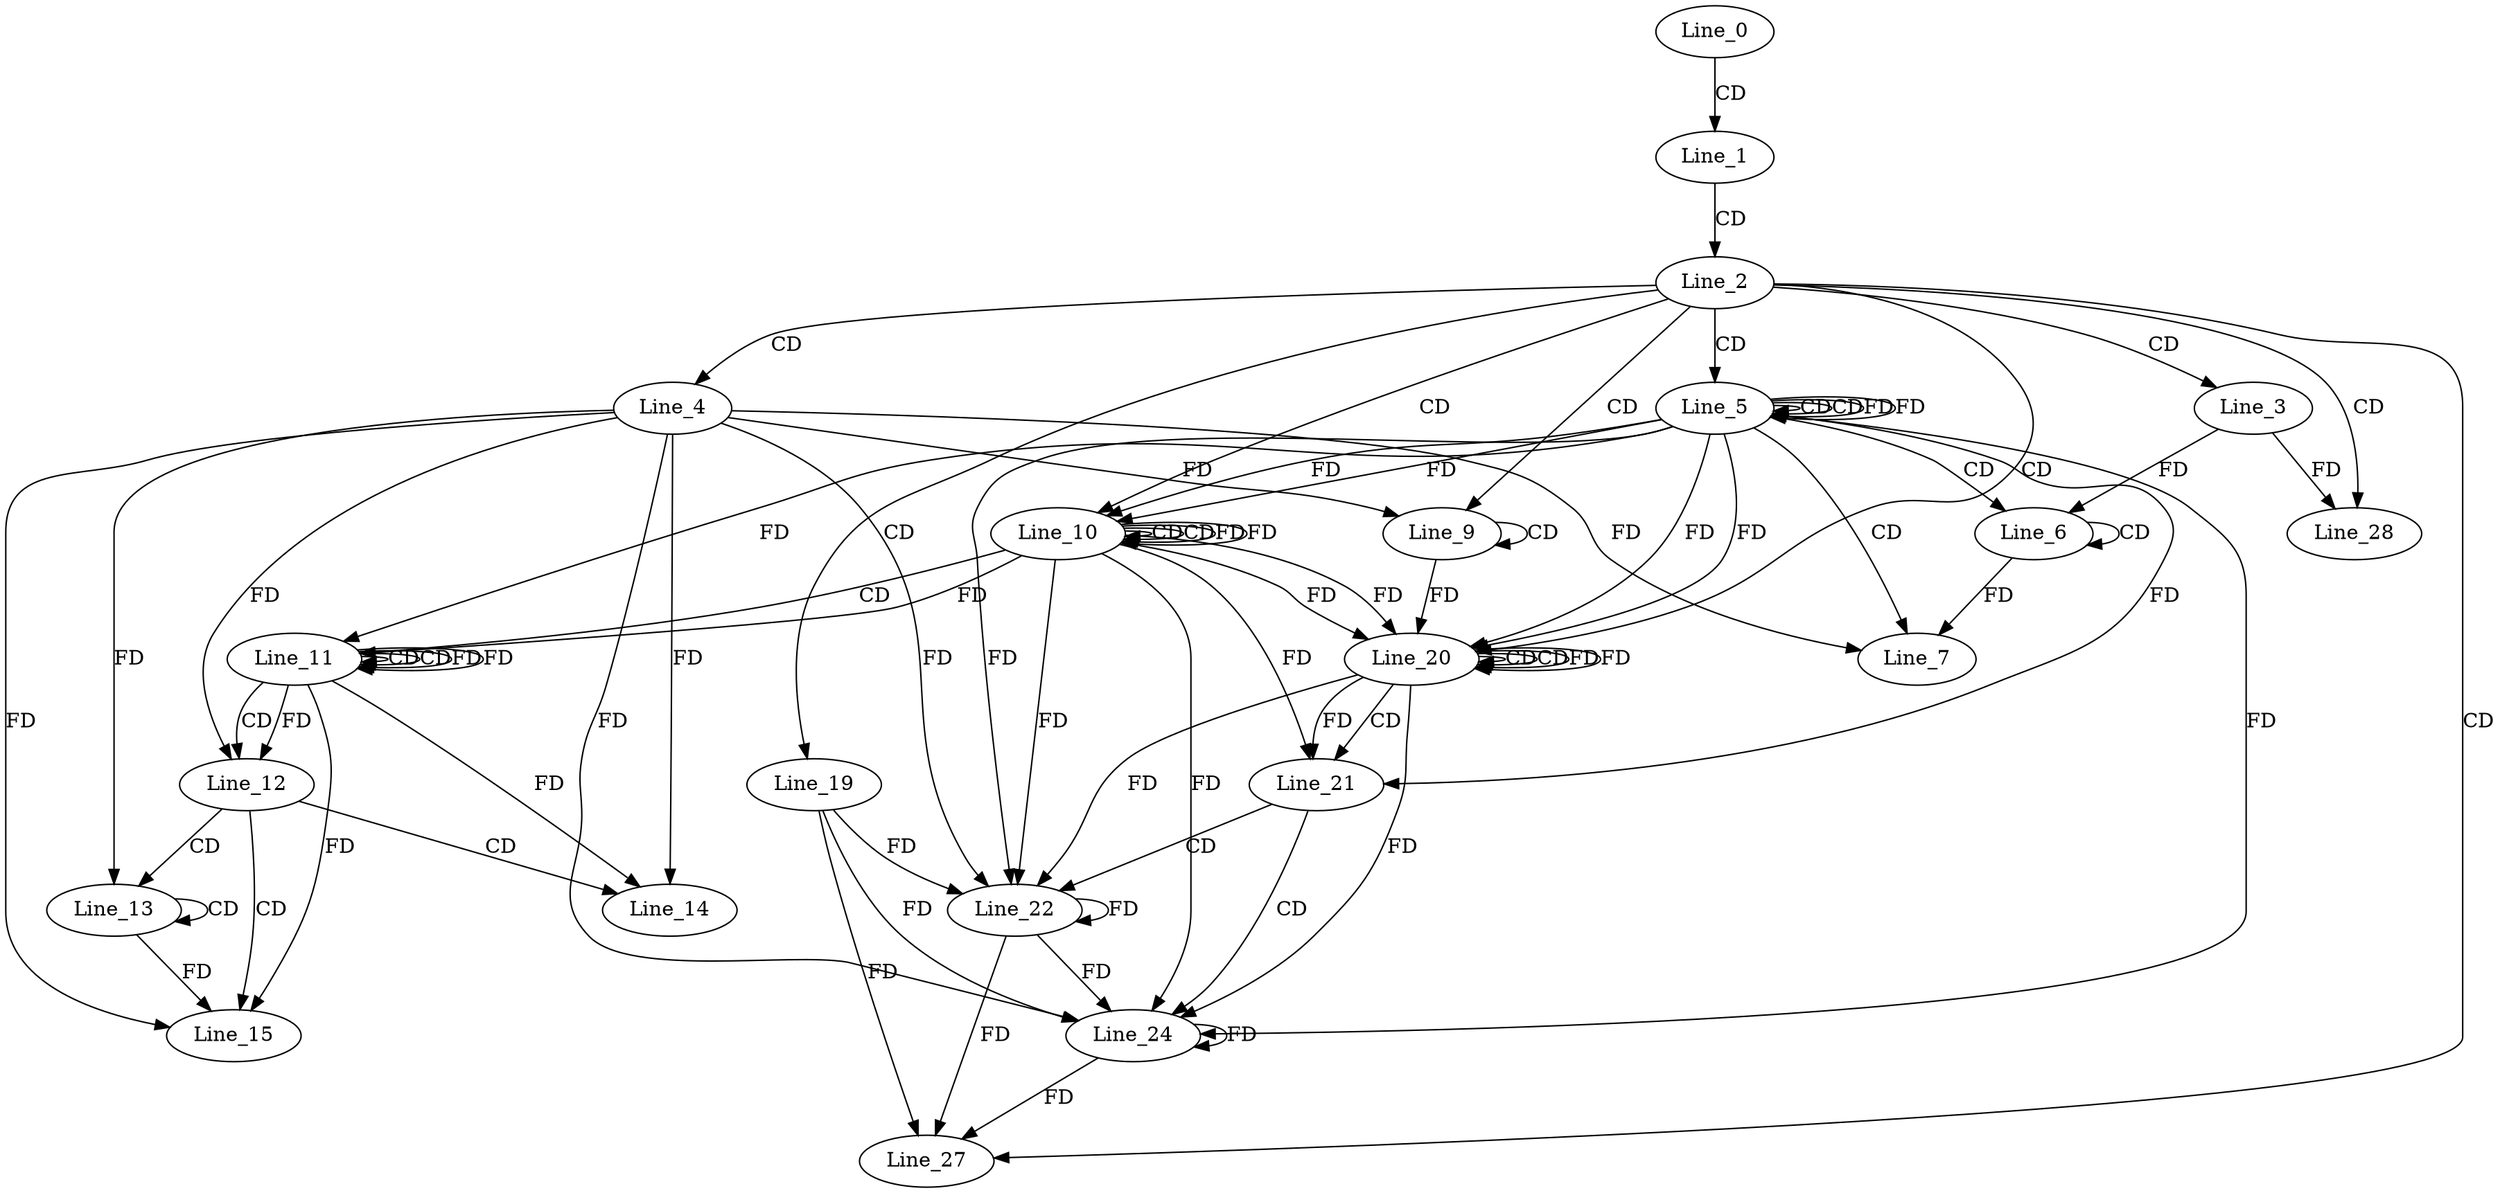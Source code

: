 digraph G {
  Line_0;
  Line_1;
  Line_2;
  Line_3;
  Line_4;
  Line_5;
  Line_5;
  Line_5;
  Line_6;
  Line_6;
  Line_7;
  Line_9;
  Line_9;
  Line_10;
  Line_10;
  Line_10;
  Line_11;
  Line_11;
  Line_11;
  Line_12;
  Line_12;
  Line_12;
  Line_13;
  Line_13;
  Line_14;
  Line_14;
  Line_15;
  Line_19;
  Line_20;
  Line_20;
  Line_20;
  Line_21;
  Line_22;
  Line_22;
  Line_24;
  Line_24;
  Line_27;
  Line_28;
  Line_0 -> Line_1 [ label="CD" ];
  Line_1 -> Line_2 [ label="CD" ];
  Line_2 -> Line_3 [ label="CD" ];
  Line_2 -> Line_4 [ label="CD" ];
  Line_2 -> Line_5 [ label="CD" ];
  Line_5 -> Line_5 [ label="CD" ];
  Line_5 -> Line_5 [ label="CD" ];
  Line_5 -> Line_5 [ label="FD" ];
  Line_5 -> Line_6 [ label="CD" ];
  Line_6 -> Line_6 [ label="CD" ];
  Line_3 -> Line_6 [ label="FD" ];
  Line_5 -> Line_7 [ label="CD" ];
  Line_4 -> Line_7 [ label="FD" ];
  Line_6 -> Line_7 [ label="FD" ];
  Line_2 -> Line_9 [ label="CD" ];
  Line_9 -> Line_9 [ label="CD" ];
  Line_4 -> Line_9 [ label="FD" ];
  Line_2 -> Line_10 [ label="CD" ];
  Line_10 -> Line_10 [ label="CD" ];
  Line_5 -> Line_10 [ label="FD" ];
  Line_10 -> Line_10 [ label="CD" ];
  Line_10 -> Line_10 [ label="FD" ];
  Line_5 -> Line_10 [ label="FD" ];
  Line_10 -> Line_11 [ label="CD" ];
  Line_11 -> Line_11 [ label="CD" ];
  Line_10 -> Line_11 [ label="FD" ];
  Line_5 -> Line_11 [ label="FD" ];
  Line_11 -> Line_11 [ label="CD" ];
  Line_11 -> Line_11 [ label="FD" ];
  Line_11 -> Line_12 [ label="CD" ];
  Line_4 -> Line_12 [ label="FD" ];
  Line_11 -> Line_12 [ label="FD" ];
  Line_12 -> Line_13 [ label="CD" ];
  Line_13 -> Line_13 [ label="CD" ];
  Line_4 -> Line_13 [ label="FD" ];
  Line_12 -> Line_14 [ label="CD" ];
  Line_4 -> Line_14 [ label="FD" ];
  Line_11 -> Line_14 [ label="FD" ];
  Line_12 -> Line_15 [ label="CD" ];
  Line_4 -> Line_15 [ label="FD" ];
  Line_11 -> Line_15 [ label="FD" ];
  Line_13 -> Line_15 [ label="FD" ];
  Line_2 -> Line_19 [ label="CD" ];
  Line_2 -> Line_20 [ label="CD" ];
  Line_20 -> Line_20 [ label="CD" ];
  Line_10 -> Line_20 [ label="FD" ];
  Line_5 -> Line_20 [ label="FD" ];
  Line_9 -> Line_20 [ label="FD" ];
  Line_20 -> Line_20 [ label="CD" ];
  Line_20 -> Line_20 [ label="FD" ];
  Line_10 -> Line_20 [ label="FD" ];
  Line_5 -> Line_20 [ label="FD" ];
  Line_20 -> Line_21 [ label="CD" ];
  Line_20 -> Line_21 [ label="FD" ];
  Line_10 -> Line_21 [ label="FD" ];
  Line_5 -> Line_21 [ label="FD" ];
  Line_21 -> Line_22 [ label="CD" ];
  Line_22 -> Line_22 [ label="FD" ];
  Line_19 -> Line_22 [ label="FD" ];
  Line_4 -> Line_22 [ label="FD" ];
  Line_20 -> Line_22 [ label="FD" ];
  Line_10 -> Line_22 [ label="FD" ];
  Line_5 -> Line_22 [ label="FD" ];
  Line_21 -> Line_24 [ label="CD" ];
  Line_22 -> Line_24 [ label="FD" ];
  Line_24 -> Line_24 [ label="FD" ];
  Line_19 -> Line_24 [ label="FD" ];
  Line_4 -> Line_24 [ label="FD" ];
  Line_20 -> Line_24 [ label="FD" ];
  Line_10 -> Line_24 [ label="FD" ];
  Line_5 -> Line_24 [ label="FD" ];
  Line_2 -> Line_27 [ label="CD" ];
  Line_22 -> Line_27 [ label="FD" ];
  Line_24 -> Line_27 [ label="FD" ];
  Line_19 -> Line_27 [ label="FD" ];
  Line_2 -> Line_28 [ label="CD" ];
  Line_3 -> Line_28 [ label="FD" ];
  Line_5 -> Line_5 [ label="FD" ];
  Line_10 -> Line_10 [ label="FD" ];
  Line_11 -> Line_11 [ label="FD" ];
  Line_20 -> Line_20 [ label="FD" ];
}
